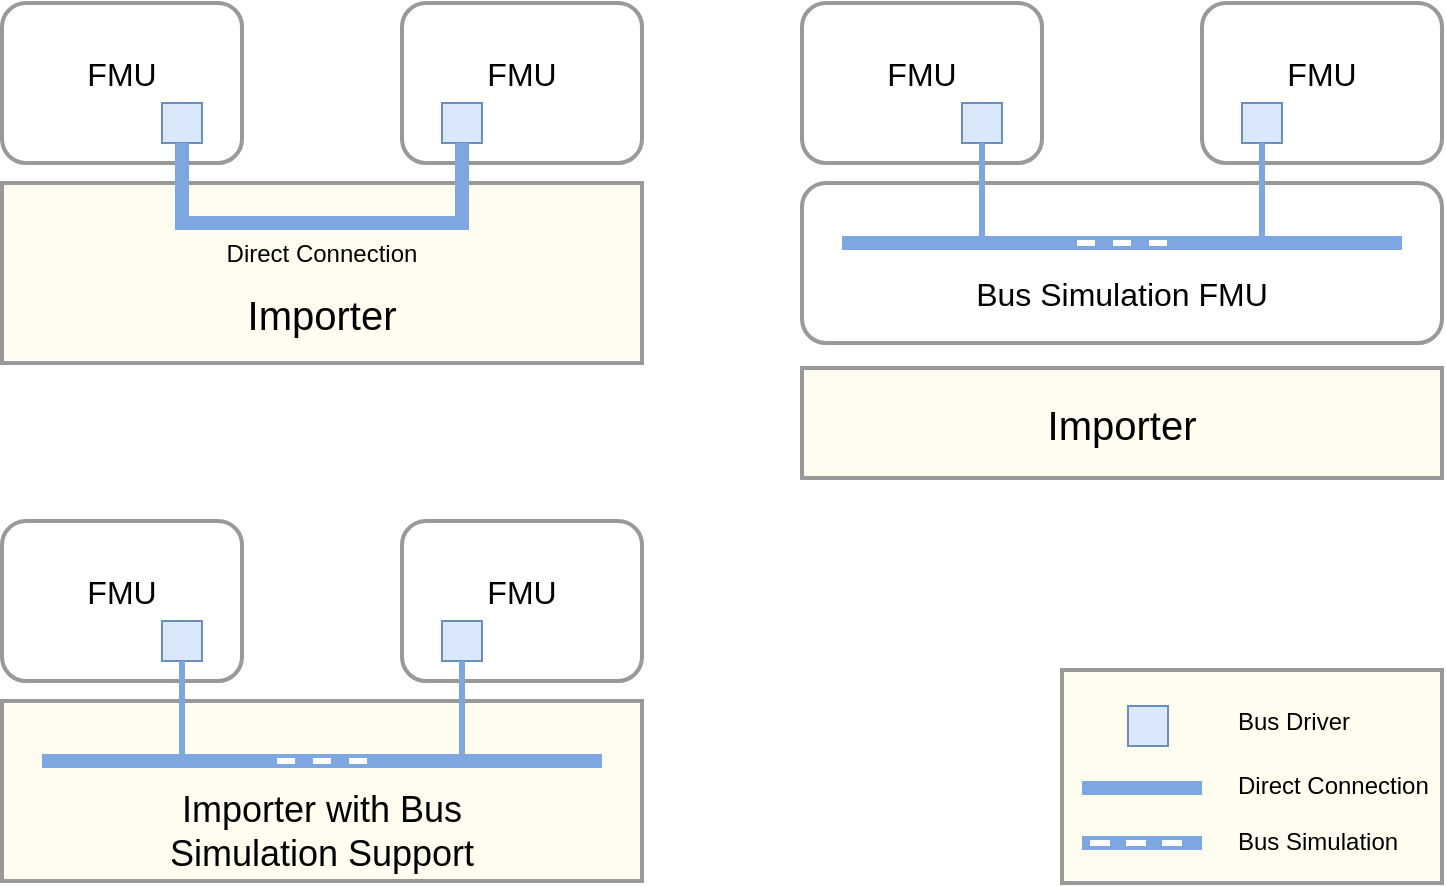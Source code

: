 <mxfile version="20.8.5" type="device"><diagram id="zssgmvdwZO7xPkAqMUr9" name="Page-1"><mxGraphModel dx="574" dy="332" grid="1" gridSize="10" guides="1" tooltips="1" connect="1" arrows="1" fold="1" page="1" pageScale="1" pageWidth="850" pageHeight="1100" math="0" shadow="0"><root><mxCell id="0"/><mxCell id="1" parent="0"/><mxCell id="v5oIvpwDgeikFxTejpUY-1" value="" style="rounded=1;whiteSpace=wrap;html=1;strokeColor=#999999;strokeWidth=2;" parent="1" vertex="1"><mxGeometry x="40" y="97.5" width="120" height="80" as="geometry"/></mxCell><mxCell id="v5oIvpwDgeikFxTejpUY-2" value="" style="rounded=1;whiteSpace=wrap;html=1;strokeColor=#999999;strokeWidth=2;" parent="1" vertex="1"><mxGeometry x="240" y="97.5" width="120" height="80" as="geometry"/></mxCell><mxCell id="v5oIvpwDgeikFxTejpUY-3" value="" style="rounded=0;whiteSpace=wrap;html=1;fillColor=#FFFCF0;strokeWidth=2;perimeterSpacing=0;strokeColor=#999999;" parent="1" vertex="1"><mxGeometry x="40" y="187.5" width="320" height="90" as="geometry"/></mxCell><mxCell id="v5oIvpwDgeikFxTejpUY-4" value="" style="rounded=0;whiteSpace=wrap;html=1;fillColor=#dae8fc;strokeColor=#6c8ebf;" parent="1" vertex="1"><mxGeometry x="120" y="147.5" width="20" height="20" as="geometry"/></mxCell><mxCell id="v5oIvpwDgeikFxTejpUY-5" value="" style="rounded=0;whiteSpace=wrap;html=1;fillColor=#dae8fc;strokeColor=#6c8ebf;" parent="1" vertex="1"><mxGeometry x="260" y="147.5" width="20" height="20" as="geometry"/></mxCell><mxCell id="v5oIvpwDgeikFxTejpUY-10" value="&lt;font style=&quot;font-size: 20px;&quot;&gt;Importer&lt;/font&gt;" style="text;html=1;strokeColor=none;fillColor=none;align=center;verticalAlign=middle;whiteSpace=wrap;rounded=0;" parent="1" vertex="1"><mxGeometry x="170" y="237.5" width="60" height="30" as="geometry"/></mxCell><mxCell id="v5oIvpwDgeikFxTejpUY-15" value="&lt;div&gt;Direct Connection&lt;/div&gt;" style="text;html=1;strokeColor=none;fillColor=none;align=center;verticalAlign=middle;whiteSpace=wrap;rounded=0;" parent="1" vertex="1"><mxGeometry x="145" y="207.5" width="110" height="30" as="geometry"/></mxCell><mxCell id="v5oIvpwDgeikFxTejpUY-17" value="" style="endArrow=none;html=1;fontSize=20;exitX=0.5;exitY=1;exitDx=0;exitDy=0;fillColor=#b1ddf0;strokeColor=#7EA6E0;rounded=0;strokeWidth=7;entryX=0.5;entryY=1;entryDx=0;entryDy=0;" parent="1" source="v5oIvpwDgeikFxTejpUY-5" target="v5oIvpwDgeikFxTejpUY-4" edge="1"><mxGeometry width="50" height="50" relative="1" as="geometry"><mxPoint x="300" y="157.5" as="sourcePoint"/><mxPoint x="100" y="167.5" as="targetPoint"/><Array as="points"><mxPoint x="270" y="207.5"/><mxPoint x="130" y="207.5"/></Array></mxGeometry></mxCell><mxCell id="v5oIvpwDgeikFxTejpUY-18" value="&lt;div style=&quot;font-size: 16px;&quot;&gt;&lt;font style=&quot;font-size: 16px;&quot;&gt;FMU&lt;/font&gt;&lt;/div&gt;" style="text;html=1;strokeColor=none;fillColor=none;align=center;verticalAlign=middle;whiteSpace=wrap;rounded=0;fontSize=20;" parent="1" vertex="1"><mxGeometry x="70" y="117.5" width="60" height="30" as="geometry"/></mxCell><mxCell id="v5oIvpwDgeikFxTejpUY-21" value="&lt;div style=&quot;font-size: 16px;&quot;&gt;&lt;font style=&quot;font-size: 16px;&quot;&gt;FMU&lt;/font&gt;&lt;/div&gt;" style="text;html=1;strokeColor=none;fillColor=none;align=center;verticalAlign=middle;whiteSpace=wrap;rounded=0;fontSize=20;" parent="1" vertex="1"><mxGeometry x="270" y="117.5" width="60" height="30" as="geometry"/></mxCell><mxCell id="jdTZE79J0GMg0SBJ11uz-1" value="" style="rounded=1;whiteSpace=wrap;html=1;strokeColor=#999999;strokeWidth=2;" parent="1" vertex="1"><mxGeometry x="440" y="97.5" width="120" height="80" as="geometry"/></mxCell><mxCell id="jdTZE79J0GMg0SBJ11uz-2" value="" style="rounded=1;whiteSpace=wrap;html=1;strokeColor=#999999;strokeWidth=2;" parent="1" vertex="1"><mxGeometry x="640" y="97.5" width="120" height="80" as="geometry"/></mxCell><mxCell id="jdTZE79J0GMg0SBJ11uz-3" value="" style="rounded=0;whiteSpace=wrap;html=1;fillColor=#FFFCF0;strokeWidth=2;perimeterSpacing=0;strokeColor=#999999;" parent="1" vertex="1"><mxGeometry x="440" y="280" width="320" height="55" as="geometry"/></mxCell><mxCell id="jdTZE79J0GMg0SBJ11uz-4" value="" style="rounded=0;whiteSpace=wrap;html=1;fillColor=#dae8fc;strokeColor=#6c8ebf;" parent="1" vertex="1"><mxGeometry x="520" y="147.5" width="20" height="20" as="geometry"/></mxCell><mxCell id="jdTZE79J0GMg0SBJ11uz-5" value="" style="rounded=0;whiteSpace=wrap;html=1;fillColor=#dae8fc;strokeColor=#6c8ebf;" parent="1" vertex="1"><mxGeometry x="660" y="147.5" width="20" height="20" as="geometry"/></mxCell><mxCell id="jdTZE79J0GMg0SBJ11uz-6" value="&lt;font style=&quot;font-size: 20px;&quot;&gt;Importer&lt;/font&gt;" style="text;html=1;strokeColor=none;fillColor=none;align=center;verticalAlign=middle;whiteSpace=wrap;rounded=0;" parent="1" vertex="1"><mxGeometry x="570" y="292.5" width="60" height="30" as="geometry"/></mxCell><mxCell id="jdTZE79J0GMg0SBJ11uz-7" value="&lt;div style=&quot;font-size: 16px;&quot;&gt;&lt;font style=&quot;font-size: 16px;&quot;&gt;FMU&lt;/font&gt;&lt;/div&gt;" style="text;html=1;strokeColor=none;fillColor=none;align=center;verticalAlign=middle;whiteSpace=wrap;rounded=0;fontSize=20;" parent="1" vertex="1"><mxGeometry x="470" y="117.5" width="60" height="30" as="geometry"/></mxCell><mxCell id="jdTZE79J0GMg0SBJ11uz-8" value="&lt;div style=&quot;font-size: 16px;&quot;&gt;&lt;font style=&quot;font-size: 16px;&quot;&gt;FMU&lt;/font&gt;&lt;/div&gt;" style="text;html=1;strokeColor=none;fillColor=none;align=center;verticalAlign=middle;whiteSpace=wrap;rounded=0;fontSize=20;" parent="1" vertex="1"><mxGeometry x="670" y="117.5" width="60" height="30" as="geometry"/></mxCell><mxCell id="jdTZE79J0GMg0SBJ11uz-9" value="" style="rounded=1;whiteSpace=wrap;html=1;strokeColor=#999999;strokeWidth=2;" parent="1" vertex="1"><mxGeometry x="440" y="187.5" width="320" height="80" as="geometry"/></mxCell><mxCell id="jdTZE79J0GMg0SBJ11uz-10" value="" style="endArrow=none;html=1;fontSize=20;fillColor=#b1ddf0;strokeColor=#7EA6E0;rounded=0;strokeWidth=7;movable=1;resizable=1;rotatable=1;deletable=1;editable=1;connectable=1;" parent="1" edge="1"><mxGeometry width="50" height="50" relative="1" as="geometry"><mxPoint x="740" y="217.5" as="sourcePoint"/><mxPoint x="460" y="217.5" as="targetPoint"/><Array as="points"><mxPoint x="690" y="217.5"/><mxPoint x="510" y="217.5"/></Array></mxGeometry></mxCell><mxCell id="jdTZE79J0GMg0SBJ11uz-11" value="" style="endArrow=none;html=1;rounded=0;entryX=0.5;entryY=1;entryDx=0;entryDy=0;strokeWidth=3;strokeColor=#7EA6E0;" parent="1" target="jdTZE79J0GMg0SBJ11uz-4" edge="1"><mxGeometry width="50" height="50" relative="1" as="geometry"><mxPoint x="530" y="217.5" as="sourcePoint"/><mxPoint x="509.5" y="167.5" as="targetPoint"/></mxGeometry></mxCell><mxCell id="jdTZE79J0GMg0SBJ11uz-12" value="" style="endArrow=none;html=1;rounded=0;entryX=0.5;entryY=1;entryDx=0;entryDy=0;strokeWidth=3;strokeColor=#7EA6E0;" parent="1" target="jdTZE79J0GMg0SBJ11uz-5" edge="1"><mxGeometry width="50" height="50" relative="1" as="geometry"><mxPoint x="670" y="217.5" as="sourcePoint"/><mxPoint x="689.66" y="157.5" as="targetPoint"/></mxGeometry></mxCell><mxCell id="jdTZE79J0GMg0SBJ11uz-13" value="&lt;font style=&quot;font-size: 16px;&quot;&gt;Bus Simulation FMU&lt;/font&gt;" style="text;html=1;strokeColor=none;fillColor=none;align=center;verticalAlign=middle;whiteSpace=wrap;rounded=0;movable=1;resizable=1;rotatable=1;deletable=1;editable=1;connectable=1;" parent="1" vertex="1"><mxGeometry x="515" y="227.5" width="170" height="30" as="geometry"/></mxCell><mxCell id="jdTZE79J0GMg0SBJ11uz-14" value="" style="endArrow=none;html=1;rounded=0;strokeColor=#FFFFFF;strokeWidth=3;fontSize=16;dashed=1;" parent="1" edge="1"><mxGeometry width="50" height="50" relative="1" as="geometry"><mxPoint x="577.5" y="217.5" as="sourcePoint"/><mxPoint x="622.5" y="217.5" as="targetPoint"/></mxGeometry></mxCell><mxCell id="jdTZE79J0GMg0SBJ11uz-29" value="" style="rounded=0;whiteSpace=wrap;html=1;fillColor=#FFFCF0;strokeWidth=2;perimeterSpacing=0;strokeColor=#999999;" parent="1" vertex="1"><mxGeometry x="570" y="431" width="190" height="106.5" as="geometry"/></mxCell><mxCell id="jdTZE79J0GMg0SBJ11uz-30" value="" style="rounded=0;whiteSpace=wrap;html=1;fillColor=#dae8fc;strokeColor=#6c8ebf;" parent="1" vertex="1"><mxGeometry x="603" y="449" width="20" height="20" as="geometry"/></mxCell><mxCell id="jdTZE79J0GMg0SBJ11uz-31" value="" style="endArrow=none;html=1;fontSize=20;fillColor=#b1ddf0;strokeColor=#7EA6E0;rounded=0;strokeWidth=7;movable=1;resizable=1;rotatable=1;deletable=1;editable=1;connectable=1;" parent="1" edge="1"><mxGeometry width="50" height="50" relative="1" as="geometry"><mxPoint x="640" y="517.5" as="sourcePoint"/><mxPoint x="580" y="517.5" as="targetPoint"/><Array as="points"><mxPoint x="590" y="517.5"/><mxPoint x="620" y="517.5"/></Array></mxGeometry></mxCell><mxCell id="jdTZE79J0GMg0SBJ11uz-32" value="" style="endArrow=none;html=1;rounded=0;strokeColor=#FFFFFF;strokeWidth=3;fontSize=16;dashed=1;" parent="1" edge="1"><mxGeometry width="50" height="50" relative="1" as="geometry"><mxPoint x="630" y="517.5" as="sourcePoint"/><mxPoint x="630" y="517.5" as="targetPoint"/><Array as="points"><mxPoint x="580" y="517.5"/></Array></mxGeometry></mxCell><mxCell id="jdTZE79J0GMg0SBJ11uz-33" value="&lt;div&gt;Bus Driver&lt;/div&gt;" style="text;html=1;strokeColor=none;fillColor=none;align=left;verticalAlign=middle;whiteSpace=wrap;rounded=0;" parent="1" vertex="1"><mxGeometry x="656" y="442" width="70" height="30" as="geometry"/></mxCell><mxCell id="jdTZE79J0GMg0SBJ11uz-34" value="&lt;div&gt;Bus Simulation&lt;/div&gt;" style="text;html=1;strokeColor=none;fillColor=none;align=left;verticalAlign=middle;whiteSpace=wrap;rounded=0;" parent="1" vertex="1"><mxGeometry x="656" y="501.5" width="95" height="30" as="geometry"/></mxCell><mxCell id="PXBiNv1cb6cyKG5Z7I_e-1" value="" style="rounded=1;whiteSpace=wrap;html=1;strokeColor=#999999;strokeWidth=2;" parent="1" vertex="1"><mxGeometry x="40" y="356.5" width="120" height="80" as="geometry"/></mxCell><mxCell id="PXBiNv1cb6cyKG5Z7I_e-2" value="" style="rounded=1;whiteSpace=wrap;html=1;strokeColor=#999999;strokeWidth=2;" parent="1" vertex="1"><mxGeometry x="240" y="356.5" width="120" height="80" as="geometry"/></mxCell><mxCell id="PXBiNv1cb6cyKG5Z7I_e-3" value="" style="rounded=0;whiteSpace=wrap;html=1;fillColor=#FFFCF0;strokeWidth=2;perimeterSpacing=0;strokeColor=#999999;" parent="1" vertex="1"><mxGeometry x="40" y="446.5" width="320" height="90" as="geometry"/></mxCell><mxCell id="PXBiNv1cb6cyKG5Z7I_e-4" value="" style="rounded=0;whiteSpace=wrap;html=1;fillColor=#dae8fc;strokeColor=#6c8ebf;" parent="1" vertex="1"><mxGeometry x="120" y="406.5" width="20" height="20" as="geometry"/></mxCell><mxCell id="PXBiNv1cb6cyKG5Z7I_e-5" value="" style="rounded=0;whiteSpace=wrap;html=1;fillColor=#dae8fc;strokeColor=#6c8ebf;" parent="1" vertex="1"><mxGeometry x="260" y="406.5" width="20" height="20" as="geometry"/></mxCell><mxCell id="PXBiNv1cb6cyKG5Z7I_e-6" value="&lt;font style=&quot;font-size: 18px;&quot;&gt;Importer&lt;/font&gt;&lt;font style=&quot;font-size: 18px;&quot;&gt; with Bus Simulation Support&lt;/font&gt;" style="text;html=1;strokeColor=none;fillColor=none;align=center;verticalAlign=middle;whiteSpace=wrap;rounded=0;" parent="1" vertex="1"><mxGeometry x="95" y="496.5" width="210" height="30" as="geometry"/></mxCell><mxCell id="PXBiNv1cb6cyKG5Z7I_e-7" value="&lt;div style=&quot;font-size: 16px;&quot;&gt;&lt;font style=&quot;font-size: 16px;&quot;&gt;FMU&lt;/font&gt;&lt;/div&gt;" style="text;html=1;strokeColor=none;fillColor=none;align=center;verticalAlign=middle;whiteSpace=wrap;rounded=0;fontSize=20;" parent="1" vertex="1"><mxGeometry x="70" y="376.5" width="60" height="30" as="geometry"/></mxCell><mxCell id="PXBiNv1cb6cyKG5Z7I_e-8" value="&lt;div style=&quot;font-size: 16px;&quot;&gt;&lt;font style=&quot;font-size: 16px;&quot;&gt;FMU&lt;/font&gt;&lt;/div&gt;" style="text;html=1;strokeColor=none;fillColor=none;align=center;verticalAlign=middle;whiteSpace=wrap;rounded=0;fontSize=20;" parent="1" vertex="1"><mxGeometry x="270" y="376.5" width="60" height="30" as="geometry"/></mxCell><mxCell id="PXBiNv1cb6cyKG5Z7I_e-9" value="" style="endArrow=none;html=1;fontSize=20;fillColor=#b1ddf0;strokeColor=#7EA6E0;rounded=0;strokeWidth=7;movable=1;resizable=1;rotatable=1;deletable=1;editable=1;connectable=1;" parent="1" edge="1"><mxGeometry width="50" height="50" relative="1" as="geometry"><mxPoint x="340" y="476.5" as="sourcePoint"/><mxPoint x="60" y="476.5" as="targetPoint"/><Array as="points"><mxPoint x="290" y="476.5"/><mxPoint x="110" y="476.5"/></Array></mxGeometry></mxCell><mxCell id="PXBiNv1cb6cyKG5Z7I_e-10" value="" style="endArrow=none;html=1;rounded=0;entryX=0.5;entryY=1;entryDx=0;entryDy=0;strokeWidth=3;strokeColor=#7EA6E0;" parent="1" target="PXBiNv1cb6cyKG5Z7I_e-4" edge="1"><mxGeometry width="50" height="50" relative="1" as="geometry"><mxPoint x="130" y="476.5" as="sourcePoint"/><mxPoint x="109.5" y="426.5" as="targetPoint"/></mxGeometry></mxCell><mxCell id="PXBiNv1cb6cyKG5Z7I_e-11" value="" style="endArrow=none;html=1;rounded=0;entryX=0.5;entryY=1;entryDx=0;entryDy=0;strokeWidth=3;strokeColor=#7EA6E0;" parent="1" target="PXBiNv1cb6cyKG5Z7I_e-5" edge="1"><mxGeometry width="50" height="50" relative="1" as="geometry"><mxPoint x="270" y="476.5" as="sourcePoint"/><mxPoint x="289.66" y="416.5" as="targetPoint"/></mxGeometry></mxCell><mxCell id="PXBiNv1cb6cyKG5Z7I_e-12" value="" style="endArrow=none;html=1;rounded=0;strokeColor=#FFFFFF;strokeWidth=3;fontSize=16;dashed=1;" parent="1" edge="1"><mxGeometry width="50" height="50" relative="1" as="geometry"><mxPoint x="177.5" y="476.5" as="sourcePoint"/><mxPoint x="222.5" y="476.5" as="targetPoint"/></mxGeometry></mxCell><mxCell id="Z92B81zf3yFzpxxsl2JH-1" value="" style="endArrow=none;html=1;fontSize=20;fillColor=#b1ddf0;strokeColor=#7EA6E0;rounded=0;strokeWidth=7;movable=1;resizable=1;rotatable=1;deletable=1;editable=1;connectable=1;" parent="1" edge="1"><mxGeometry width="50" height="50" relative="1" as="geometry"><mxPoint x="640" y="490" as="sourcePoint"/><mxPoint x="580" y="490" as="targetPoint"/><Array as="points"><mxPoint x="590" y="490"/><mxPoint x="620" y="490"/></Array></mxGeometry></mxCell><mxCell id="Z92B81zf3yFzpxxsl2JH-2" value="&lt;div&gt;Direct Connection&lt;/div&gt;" style="text;html=1;strokeColor=none;fillColor=none;align=left;verticalAlign=middle;whiteSpace=wrap;rounded=0;" parent="1" vertex="1"><mxGeometry x="656" y="474" width="105" height="30" as="geometry"/></mxCell></root></mxGraphModel></diagram></mxfile>